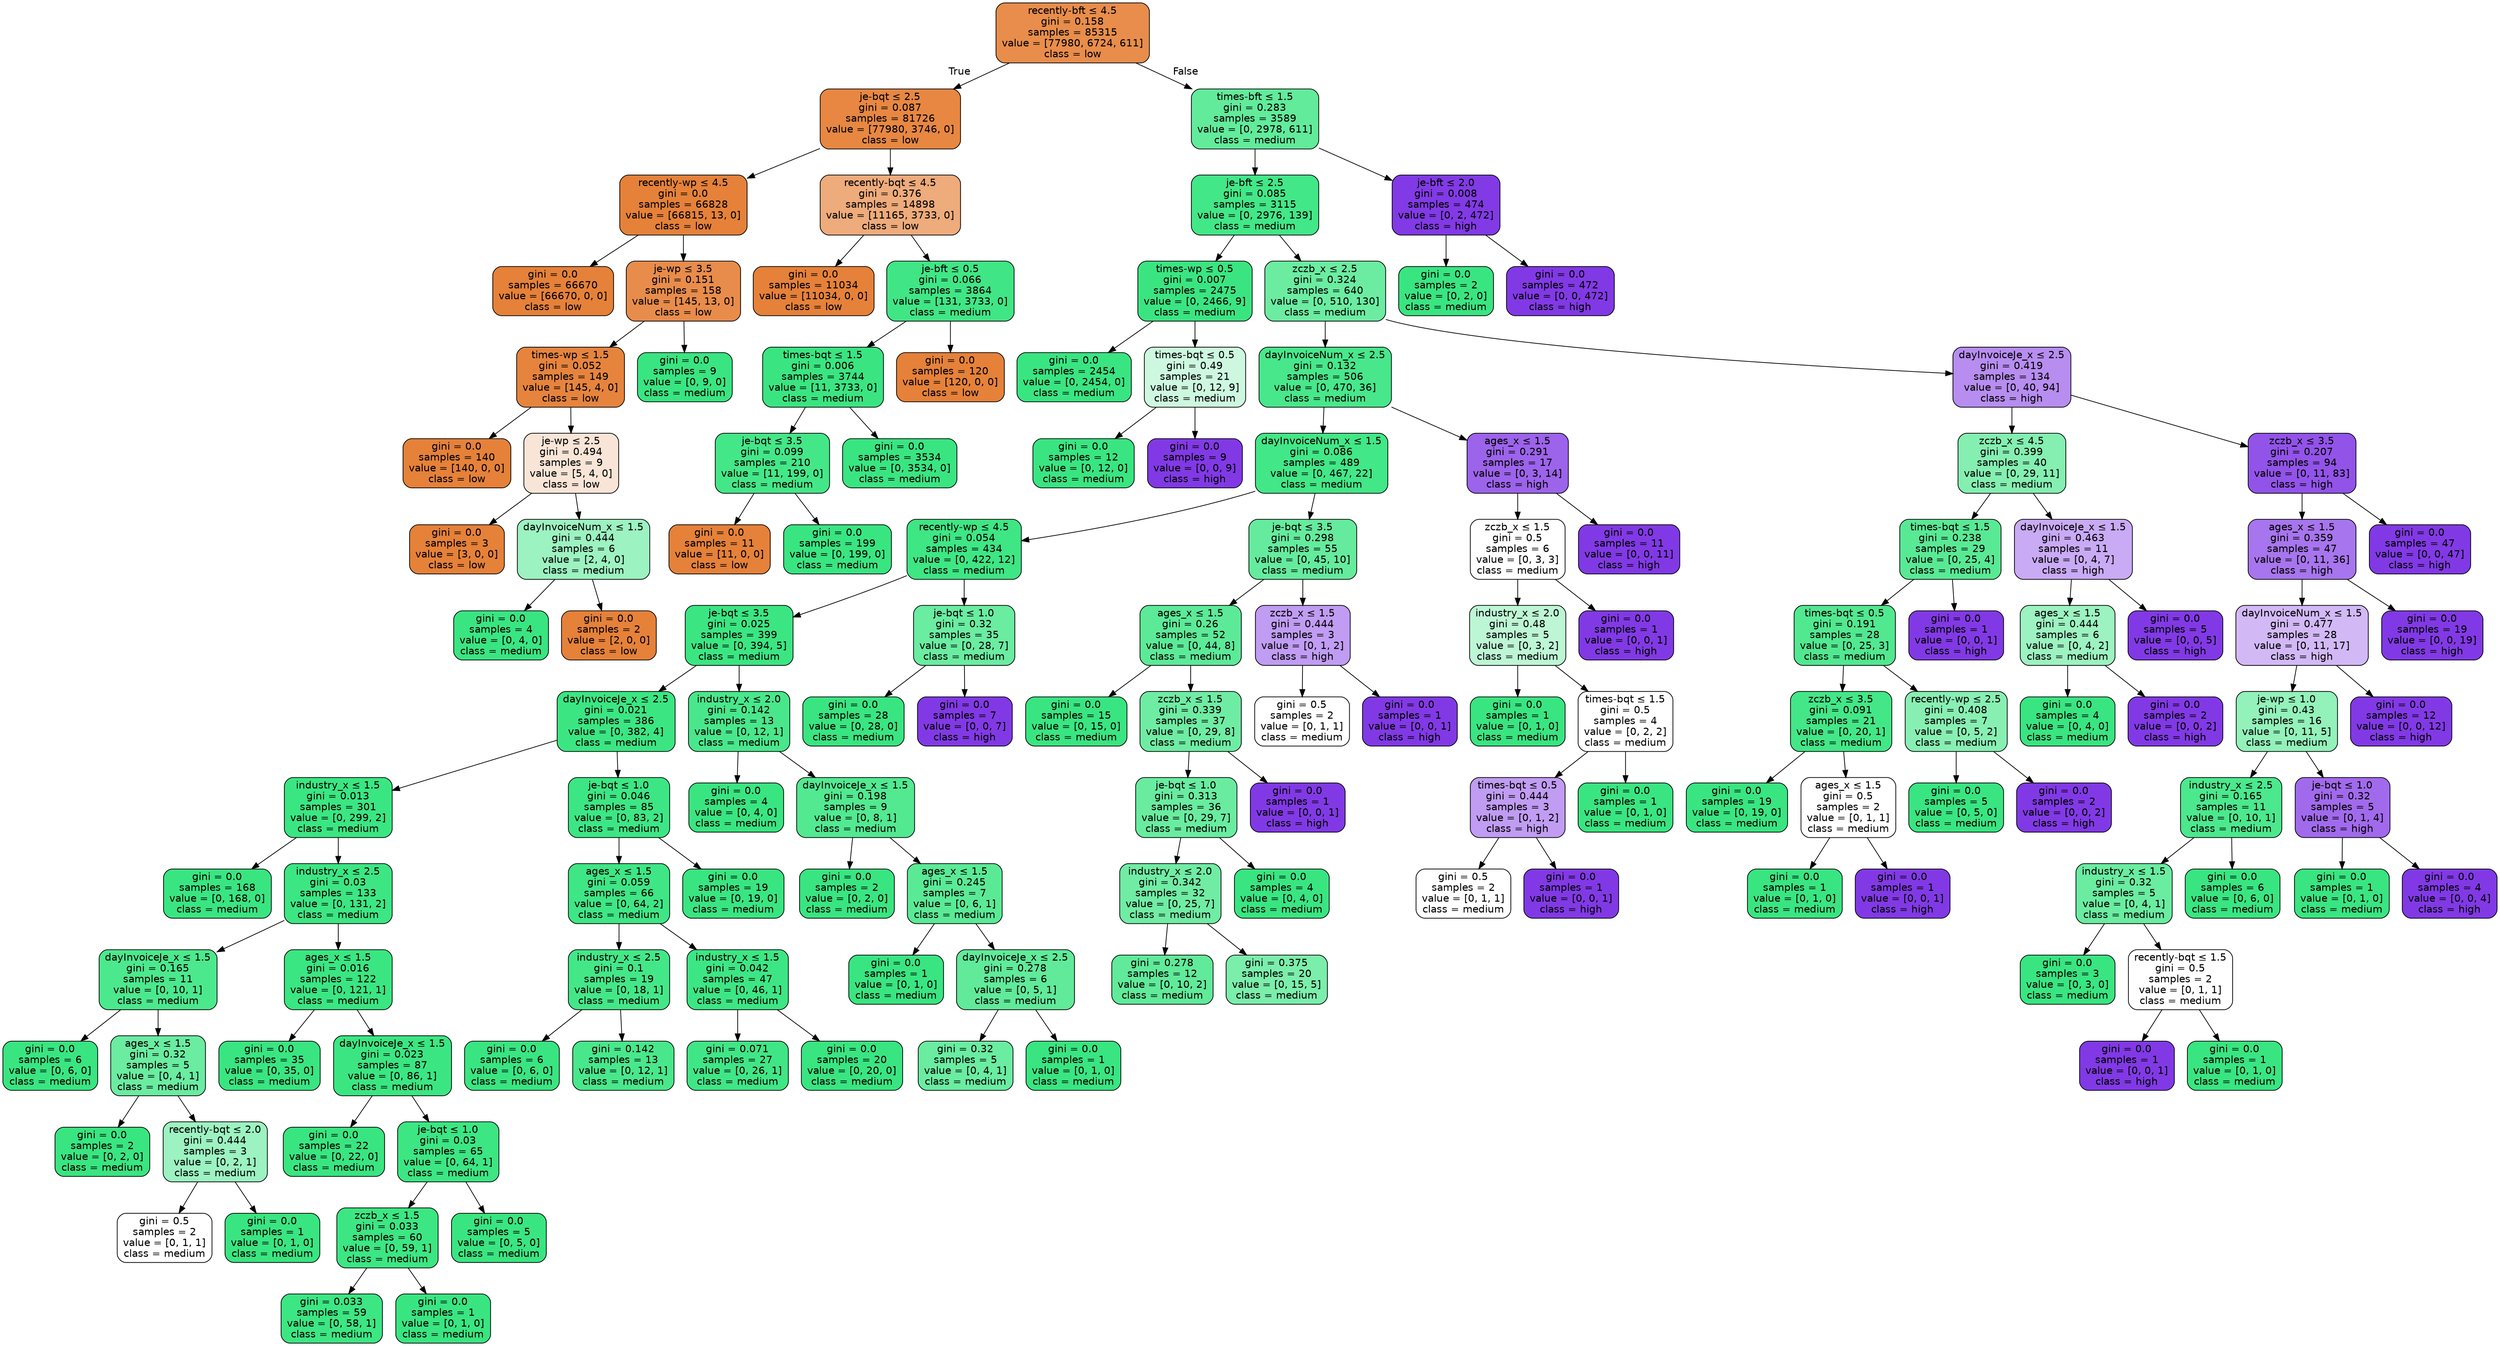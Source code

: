 digraph Tree {
node [shape=box, style="filled, rounded", color="black", fontname=helvetica] ;
edge [fontname=helvetica] ;
0 [label=<recently-bft &le; 4.5<br/>gini = 0.158<br/>samples = 85315<br/>value = [77980, 6724, 611]<br/>class = low>, fillcolor="#e58139e7"] ;
1 [label=<je-bqt &le; 2.5<br/>gini = 0.087<br/>samples = 81726<br/>value = [77980, 3746, 0]<br/>class = low>, fillcolor="#e58139f3"] ;
0 -> 1 [labeldistance=2.5, labelangle=45, headlabel="True"] ;
2 [label=<recently-wp &le; 4.5<br/>gini = 0.0<br/>samples = 66828<br/>value = [66815, 13, 0]<br/>class = low>, fillcolor="#e58139ff"] ;
1 -> 2 ;
3 [label=<gini = 0.0<br/>samples = 66670<br/>value = [66670, 0, 0]<br/>class = low>, fillcolor="#e58139ff"] ;
2 -> 3 ;
4 [label=<je-wp &le; 3.5<br/>gini = 0.151<br/>samples = 158<br/>value = [145, 13, 0]<br/>class = low>, fillcolor="#e58139e8"] ;
2 -> 4 ;
5 [label=<times-wp &le; 1.5<br/>gini = 0.052<br/>samples = 149<br/>value = [145, 4, 0]<br/>class = low>, fillcolor="#e58139f8"] ;
4 -> 5 ;
6 [label=<gini = 0.0<br/>samples = 140<br/>value = [140, 0, 0]<br/>class = low>, fillcolor="#e58139ff"] ;
5 -> 6 ;
7 [label=<je-wp &le; 2.5<br/>gini = 0.494<br/>samples = 9<br/>value = [5, 4, 0]<br/>class = low>, fillcolor="#e5813933"] ;
5 -> 7 ;
8 [label=<gini = 0.0<br/>samples = 3<br/>value = [3, 0, 0]<br/>class = low>, fillcolor="#e58139ff"] ;
7 -> 8 ;
9 [label=<dayInvoiceNum_x &le; 1.5<br/>gini = 0.444<br/>samples = 6<br/>value = [2, 4, 0]<br/>class = medium>, fillcolor="#39e5817f"] ;
7 -> 9 ;
10 [label=<gini = 0.0<br/>samples = 4<br/>value = [0, 4, 0]<br/>class = medium>, fillcolor="#39e581ff"] ;
9 -> 10 ;
11 [label=<gini = 0.0<br/>samples = 2<br/>value = [2, 0, 0]<br/>class = low>, fillcolor="#e58139ff"] ;
9 -> 11 ;
12 [label=<gini = 0.0<br/>samples = 9<br/>value = [0, 9, 0]<br/>class = medium>, fillcolor="#39e581ff"] ;
4 -> 12 ;
13 [label=<recently-bqt &le; 4.5<br/>gini = 0.376<br/>samples = 14898<br/>value = [11165, 3733, 0]<br/>class = low>, fillcolor="#e58139aa"] ;
1 -> 13 ;
14 [label=<gini = 0.0<br/>samples = 11034<br/>value = [11034, 0, 0]<br/>class = low>, fillcolor="#e58139ff"] ;
13 -> 14 ;
15 [label=<je-bft &le; 0.5<br/>gini = 0.066<br/>samples = 3864<br/>value = [131, 3733, 0]<br/>class = medium>, fillcolor="#39e581f6"] ;
13 -> 15 ;
16 [label=<times-bqt &le; 1.5<br/>gini = 0.006<br/>samples = 3744<br/>value = [11, 3733, 0]<br/>class = medium>, fillcolor="#39e581fe"] ;
15 -> 16 ;
17 [label=<je-bqt &le; 3.5<br/>gini = 0.099<br/>samples = 210<br/>value = [11, 199, 0]<br/>class = medium>, fillcolor="#39e581f1"] ;
16 -> 17 ;
18 [label=<gini = 0.0<br/>samples = 11<br/>value = [11, 0, 0]<br/>class = low>, fillcolor="#e58139ff"] ;
17 -> 18 ;
19 [label=<gini = 0.0<br/>samples = 199<br/>value = [0, 199, 0]<br/>class = medium>, fillcolor="#39e581ff"] ;
17 -> 19 ;
20 [label=<gini = 0.0<br/>samples = 3534<br/>value = [0, 3534, 0]<br/>class = medium>, fillcolor="#39e581ff"] ;
16 -> 20 ;
21 [label=<gini = 0.0<br/>samples = 120<br/>value = [120, 0, 0]<br/>class = low>, fillcolor="#e58139ff"] ;
15 -> 21 ;
22 [label=<times-bft &le; 1.5<br/>gini = 0.283<br/>samples = 3589<br/>value = [0, 2978, 611]<br/>class = medium>, fillcolor="#39e581cb"] ;
0 -> 22 [labeldistance=2.5, labelangle=-45, headlabel="False"] ;
23 [label=<je-bft &le; 2.5<br/>gini = 0.085<br/>samples = 3115<br/>value = [0, 2976, 139]<br/>class = medium>, fillcolor="#39e581f3"] ;
22 -> 23 ;
24 [label=<times-wp &le; 0.5<br/>gini = 0.007<br/>samples = 2475<br/>value = [0, 2466, 9]<br/>class = medium>, fillcolor="#39e581fe"] ;
23 -> 24 ;
25 [label=<gini = 0.0<br/>samples = 2454<br/>value = [0, 2454, 0]<br/>class = medium>, fillcolor="#39e581ff"] ;
24 -> 25 ;
26 [label=<times-bqt &le; 0.5<br/>gini = 0.49<br/>samples = 21<br/>value = [0, 12, 9]<br/>class = medium>, fillcolor="#39e58140"] ;
24 -> 26 ;
27 [label=<gini = 0.0<br/>samples = 12<br/>value = [0, 12, 0]<br/>class = medium>, fillcolor="#39e581ff"] ;
26 -> 27 ;
28 [label=<gini = 0.0<br/>samples = 9<br/>value = [0, 0, 9]<br/>class = high>, fillcolor="#8139e5ff"] ;
26 -> 28 ;
29 [label=<zczb_x &le; 2.5<br/>gini = 0.324<br/>samples = 640<br/>value = [0, 510, 130]<br/>class = medium>, fillcolor="#39e581be"] ;
23 -> 29 ;
30 [label=<dayInvoiceNum_x &le; 2.5<br/>gini = 0.132<br/>samples = 506<br/>value = [0, 470, 36]<br/>class = medium>, fillcolor="#39e581eb"] ;
29 -> 30 ;
31 [label=<dayInvoiceNum_x &le; 1.5<br/>gini = 0.086<br/>samples = 489<br/>value = [0, 467, 22]<br/>class = medium>, fillcolor="#39e581f3"] ;
30 -> 31 ;
32 [label=<recently-wp &le; 4.5<br/>gini = 0.054<br/>samples = 434<br/>value = [0, 422, 12]<br/>class = medium>, fillcolor="#39e581f8"] ;
31 -> 32 ;
33 [label=<je-bqt &le; 3.5<br/>gini = 0.025<br/>samples = 399<br/>value = [0, 394, 5]<br/>class = medium>, fillcolor="#39e581fc"] ;
32 -> 33 ;
34 [label=<dayInvoiceJe_x &le; 2.5<br/>gini = 0.021<br/>samples = 386<br/>value = [0, 382, 4]<br/>class = medium>, fillcolor="#39e581fc"] ;
33 -> 34 ;
35 [label=<industry_x &le; 1.5<br/>gini = 0.013<br/>samples = 301<br/>value = [0, 299, 2]<br/>class = medium>, fillcolor="#39e581fd"] ;
34 -> 35 ;
36 [label=<gini = 0.0<br/>samples = 168<br/>value = [0, 168, 0]<br/>class = medium>, fillcolor="#39e581ff"] ;
35 -> 36 ;
37 [label=<industry_x &le; 2.5<br/>gini = 0.03<br/>samples = 133<br/>value = [0, 131, 2]<br/>class = medium>, fillcolor="#39e581fb"] ;
35 -> 37 ;
38 [label=<dayInvoiceJe_x &le; 1.5<br/>gini = 0.165<br/>samples = 11<br/>value = [0, 10, 1]<br/>class = medium>, fillcolor="#39e581e6"] ;
37 -> 38 ;
39 [label=<gini = 0.0<br/>samples = 6<br/>value = [0, 6, 0]<br/>class = medium>, fillcolor="#39e581ff"] ;
38 -> 39 ;
40 [label=<ages_x &le; 1.5<br/>gini = 0.32<br/>samples = 5<br/>value = [0, 4, 1]<br/>class = medium>, fillcolor="#39e581bf"] ;
38 -> 40 ;
41 [label=<gini = 0.0<br/>samples = 2<br/>value = [0, 2, 0]<br/>class = medium>, fillcolor="#39e581ff"] ;
40 -> 41 ;
42 [label=<recently-bqt &le; 2.0<br/>gini = 0.444<br/>samples = 3<br/>value = [0, 2, 1]<br/>class = medium>, fillcolor="#39e5817f"] ;
40 -> 42 ;
43 [label=<gini = 0.5<br/>samples = 2<br/>value = [0, 1, 1]<br/>class = medium>, fillcolor="#39e58100"] ;
42 -> 43 ;
44 [label=<gini = 0.0<br/>samples = 1<br/>value = [0, 1, 0]<br/>class = medium>, fillcolor="#39e581ff"] ;
42 -> 44 ;
45 [label=<ages_x &le; 1.5<br/>gini = 0.016<br/>samples = 122<br/>value = [0, 121, 1]<br/>class = medium>, fillcolor="#39e581fd"] ;
37 -> 45 ;
46 [label=<gini = 0.0<br/>samples = 35<br/>value = [0, 35, 0]<br/>class = medium>, fillcolor="#39e581ff"] ;
45 -> 46 ;
47 [label=<dayInvoiceJe_x &le; 1.5<br/>gini = 0.023<br/>samples = 87<br/>value = [0, 86, 1]<br/>class = medium>, fillcolor="#39e581fc"] ;
45 -> 47 ;
48 [label=<gini = 0.0<br/>samples = 22<br/>value = [0, 22, 0]<br/>class = medium>, fillcolor="#39e581ff"] ;
47 -> 48 ;
49 [label=<je-bqt &le; 1.0<br/>gini = 0.03<br/>samples = 65<br/>value = [0, 64, 1]<br/>class = medium>, fillcolor="#39e581fb"] ;
47 -> 49 ;
50 [label=<zczb_x &le; 1.5<br/>gini = 0.033<br/>samples = 60<br/>value = [0, 59, 1]<br/>class = medium>, fillcolor="#39e581fb"] ;
49 -> 50 ;
51 [label=<gini = 0.033<br/>samples = 59<br/>value = [0, 58, 1]<br/>class = medium>, fillcolor="#39e581fb"] ;
50 -> 51 ;
52 [label=<gini = 0.0<br/>samples = 1<br/>value = [0, 1, 0]<br/>class = medium>, fillcolor="#39e581ff"] ;
50 -> 52 ;
53 [label=<gini = 0.0<br/>samples = 5<br/>value = [0, 5, 0]<br/>class = medium>, fillcolor="#39e581ff"] ;
49 -> 53 ;
54 [label=<je-bqt &le; 1.0<br/>gini = 0.046<br/>samples = 85<br/>value = [0, 83, 2]<br/>class = medium>, fillcolor="#39e581f9"] ;
34 -> 54 ;
55 [label=<ages_x &le; 1.5<br/>gini = 0.059<br/>samples = 66<br/>value = [0, 64, 2]<br/>class = medium>, fillcolor="#39e581f7"] ;
54 -> 55 ;
56 [label=<industry_x &le; 2.5<br/>gini = 0.1<br/>samples = 19<br/>value = [0, 18, 1]<br/>class = medium>, fillcolor="#39e581f1"] ;
55 -> 56 ;
57 [label=<gini = 0.0<br/>samples = 6<br/>value = [0, 6, 0]<br/>class = medium>, fillcolor="#39e581ff"] ;
56 -> 57 ;
58 [label=<gini = 0.142<br/>samples = 13<br/>value = [0, 12, 1]<br/>class = medium>, fillcolor="#39e581ea"] ;
56 -> 58 ;
59 [label=<industry_x &le; 1.5<br/>gini = 0.042<br/>samples = 47<br/>value = [0, 46, 1]<br/>class = medium>, fillcolor="#39e581f9"] ;
55 -> 59 ;
60 [label=<gini = 0.071<br/>samples = 27<br/>value = [0, 26, 1]<br/>class = medium>, fillcolor="#39e581f5"] ;
59 -> 60 ;
61 [label=<gini = 0.0<br/>samples = 20<br/>value = [0, 20, 0]<br/>class = medium>, fillcolor="#39e581ff"] ;
59 -> 61 ;
62 [label=<gini = 0.0<br/>samples = 19<br/>value = [0, 19, 0]<br/>class = medium>, fillcolor="#39e581ff"] ;
54 -> 62 ;
63 [label=<industry_x &le; 2.0<br/>gini = 0.142<br/>samples = 13<br/>value = [0, 12, 1]<br/>class = medium>, fillcolor="#39e581ea"] ;
33 -> 63 ;
64 [label=<gini = 0.0<br/>samples = 4<br/>value = [0, 4, 0]<br/>class = medium>, fillcolor="#39e581ff"] ;
63 -> 64 ;
65 [label=<dayInvoiceJe_x &le; 1.5<br/>gini = 0.198<br/>samples = 9<br/>value = [0, 8, 1]<br/>class = medium>, fillcolor="#39e581df"] ;
63 -> 65 ;
66 [label=<gini = 0.0<br/>samples = 2<br/>value = [0, 2, 0]<br/>class = medium>, fillcolor="#39e581ff"] ;
65 -> 66 ;
67 [label=<ages_x &le; 1.5<br/>gini = 0.245<br/>samples = 7<br/>value = [0, 6, 1]<br/>class = medium>, fillcolor="#39e581d4"] ;
65 -> 67 ;
68 [label=<gini = 0.0<br/>samples = 1<br/>value = [0, 1, 0]<br/>class = medium>, fillcolor="#39e581ff"] ;
67 -> 68 ;
69 [label=<dayInvoiceJe_x &le; 2.5<br/>gini = 0.278<br/>samples = 6<br/>value = [0, 5, 1]<br/>class = medium>, fillcolor="#39e581cc"] ;
67 -> 69 ;
70 [label=<gini = 0.32<br/>samples = 5<br/>value = [0, 4, 1]<br/>class = medium>, fillcolor="#39e581bf"] ;
69 -> 70 ;
71 [label=<gini = 0.0<br/>samples = 1<br/>value = [0, 1, 0]<br/>class = medium>, fillcolor="#39e581ff"] ;
69 -> 71 ;
72 [label=<je-bqt &le; 1.0<br/>gini = 0.32<br/>samples = 35<br/>value = [0, 28, 7]<br/>class = medium>, fillcolor="#39e581bf"] ;
32 -> 72 ;
73 [label=<gini = 0.0<br/>samples = 28<br/>value = [0, 28, 0]<br/>class = medium>, fillcolor="#39e581ff"] ;
72 -> 73 ;
74 [label=<gini = 0.0<br/>samples = 7<br/>value = [0, 0, 7]<br/>class = high>, fillcolor="#8139e5ff"] ;
72 -> 74 ;
75 [label=<je-bqt &le; 3.5<br/>gini = 0.298<br/>samples = 55<br/>value = [0, 45, 10]<br/>class = medium>, fillcolor="#39e581c6"] ;
31 -> 75 ;
76 [label=<ages_x &le; 1.5<br/>gini = 0.26<br/>samples = 52<br/>value = [0, 44, 8]<br/>class = medium>, fillcolor="#39e581d1"] ;
75 -> 76 ;
77 [label=<gini = 0.0<br/>samples = 15<br/>value = [0, 15, 0]<br/>class = medium>, fillcolor="#39e581ff"] ;
76 -> 77 ;
78 [label=<zczb_x &le; 1.5<br/>gini = 0.339<br/>samples = 37<br/>value = [0, 29, 8]<br/>class = medium>, fillcolor="#39e581b9"] ;
76 -> 78 ;
79 [label=<je-bqt &le; 1.0<br/>gini = 0.313<br/>samples = 36<br/>value = [0, 29, 7]<br/>class = medium>, fillcolor="#39e581c1"] ;
78 -> 79 ;
80 [label=<industry_x &le; 2.0<br/>gini = 0.342<br/>samples = 32<br/>value = [0, 25, 7]<br/>class = medium>, fillcolor="#39e581b8"] ;
79 -> 80 ;
81 [label=<gini = 0.278<br/>samples = 12<br/>value = [0, 10, 2]<br/>class = medium>, fillcolor="#39e581cc"] ;
80 -> 81 ;
82 [label=<gini = 0.375<br/>samples = 20<br/>value = [0, 15, 5]<br/>class = medium>, fillcolor="#39e581aa"] ;
80 -> 82 ;
83 [label=<gini = 0.0<br/>samples = 4<br/>value = [0, 4, 0]<br/>class = medium>, fillcolor="#39e581ff"] ;
79 -> 83 ;
84 [label=<gini = 0.0<br/>samples = 1<br/>value = [0, 0, 1]<br/>class = high>, fillcolor="#8139e5ff"] ;
78 -> 84 ;
85 [label=<zczb_x &le; 1.5<br/>gini = 0.444<br/>samples = 3<br/>value = [0, 1, 2]<br/>class = high>, fillcolor="#8139e57f"] ;
75 -> 85 ;
86 [label=<gini = 0.5<br/>samples = 2<br/>value = [0, 1, 1]<br/>class = medium>, fillcolor="#39e58100"] ;
85 -> 86 ;
87 [label=<gini = 0.0<br/>samples = 1<br/>value = [0, 0, 1]<br/>class = high>, fillcolor="#8139e5ff"] ;
85 -> 87 ;
88 [label=<ages_x &le; 1.5<br/>gini = 0.291<br/>samples = 17<br/>value = [0, 3, 14]<br/>class = high>, fillcolor="#8139e5c8"] ;
30 -> 88 ;
89 [label=<zczb_x &le; 1.5<br/>gini = 0.5<br/>samples = 6<br/>value = [0, 3, 3]<br/>class = medium>, fillcolor="#39e58100"] ;
88 -> 89 ;
90 [label=<industry_x &le; 2.0<br/>gini = 0.48<br/>samples = 5<br/>value = [0, 3, 2]<br/>class = medium>, fillcolor="#39e58155"] ;
89 -> 90 ;
91 [label=<gini = 0.0<br/>samples = 1<br/>value = [0, 1, 0]<br/>class = medium>, fillcolor="#39e581ff"] ;
90 -> 91 ;
92 [label=<times-bqt &le; 1.5<br/>gini = 0.5<br/>samples = 4<br/>value = [0, 2, 2]<br/>class = medium>, fillcolor="#39e58100"] ;
90 -> 92 ;
93 [label=<times-bqt &le; 0.5<br/>gini = 0.444<br/>samples = 3<br/>value = [0, 1, 2]<br/>class = high>, fillcolor="#8139e57f"] ;
92 -> 93 ;
94 [label=<gini = 0.5<br/>samples = 2<br/>value = [0, 1, 1]<br/>class = medium>, fillcolor="#39e58100"] ;
93 -> 94 ;
95 [label=<gini = 0.0<br/>samples = 1<br/>value = [0, 0, 1]<br/>class = high>, fillcolor="#8139e5ff"] ;
93 -> 95 ;
96 [label=<gini = 0.0<br/>samples = 1<br/>value = [0, 1, 0]<br/>class = medium>, fillcolor="#39e581ff"] ;
92 -> 96 ;
97 [label=<gini = 0.0<br/>samples = 1<br/>value = [0, 0, 1]<br/>class = high>, fillcolor="#8139e5ff"] ;
89 -> 97 ;
98 [label=<gini = 0.0<br/>samples = 11<br/>value = [0, 0, 11]<br/>class = high>, fillcolor="#8139e5ff"] ;
88 -> 98 ;
99 [label=<dayInvoiceJe_x &le; 2.5<br/>gini = 0.419<br/>samples = 134<br/>value = [0, 40, 94]<br/>class = high>, fillcolor="#8139e592"] ;
29 -> 99 ;
100 [label=<zczb_x &le; 4.5<br/>gini = 0.399<br/>samples = 40<br/>value = [0, 29, 11]<br/>class = medium>, fillcolor="#39e5819e"] ;
99 -> 100 ;
101 [label=<times-bqt &le; 1.5<br/>gini = 0.238<br/>samples = 29<br/>value = [0, 25, 4]<br/>class = medium>, fillcolor="#39e581d6"] ;
100 -> 101 ;
102 [label=<times-bqt &le; 0.5<br/>gini = 0.191<br/>samples = 28<br/>value = [0, 25, 3]<br/>class = medium>, fillcolor="#39e581e0"] ;
101 -> 102 ;
103 [label=<zczb_x &le; 3.5<br/>gini = 0.091<br/>samples = 21<br/>value = [0, 20, 1]<br/>class = medium>, fillcolor="#39e581f2"] ;
102 -> 103 ;
104 [label=<gini = 0.0<br/>samples = 19<br/>value = [0, 19, 0]<br/>class = medium>, fillcolor="#39e581ff"] ;
103 -> 104 ;
105 [label=<ages_x &le; 1.5<br/>gini = 0.5<br/>samples = 2<br/>value = [0, 1, 1]<br/>class = medium>, fillcolor="#39e58100"] ;
103 -> 105 ;
106 [label=<gini = 0.0<br/>samples = 1<br/>value = [0, 1, 0]<br/>class = medium>, fillcolor="#39e581ff"] ;
105 -> 106 ;
107 [label=<gini = 0.0<br/>samples = 1<br/>value = [0, 0, 1]<br/>class = high>, fillcolor="#8139e5ff"] ;
105 -> 107 ;
108 [label=<recently-wp &le; 2.5<br/>gini = 0.408<br/>samples = 7<br/>value = [0, 5, 2]<br/>class = medium>, fillcolor="#39e58199"] ;
102 -> 108 ;
109 [label=<gini = 0.0<br/>samples = 5<br/>value = [0, 5, 0]<br/>class = medium>, fillcolor="#39e581ff"] ;
108 -> 109 ;
110 [label=<gini = 0.0<br/>samples = 2<br/>value = [0, 0, 2]<br/>class = high>, fillcolor="#8139e5ff"] ;
108 -> 110 ;
111 [label=<gini = 0.0<br/>samples = 1<br/>value = [0, 0, 1]<br/>class = high>, fillcolor="#8139e5ff"] ;
101 -> 111 ;
112 [label=<dayInvoiceJe_x &le; 1.5<br/>gini = 0.463<br/>samples = 11<br/>value = [0, 4, 7]<br/>class = high>, fillcolor="#8139e56d"] ;
100 -> 112 ;
113 [label=<ages_x &le; 1.5<br/>gini = 0.444<br/>samples = 6<br/>value = [0, 4, 2]<br/>class = medium>, fillcolor="#39e5817f"] ;
112 -> 113 ;
114 [label=<gini = 0.0<br/>samples = 4<br/>value = [0, 4, 0]<br/>class = medium>, fillcolor="#39e581ff"] ;
113 -> 114 ;
115 [label=<gini = 0.0<br/>samples = 2<br/>value = [0, 0, 2]<br/>class = high>, fillcolor="#8139e5ff"] ;
113 -> 115 ;
116 [label=<gini = 0.0<br/>samples = 5<br/>value = [0, 0, 5]<br/>class = high>, fillcolor="#8139e5ff"] ;
112 -> 116 ;
117 [label=<zczb_x &le; 3.5<br/>gini = 0.207<br/>samples = 94<br/>value = [0, 11, 83]<br/>class = high>, fillcolor="#8139e5dd"] ;
99 -> 117 ;
118 [label=<ages_x &le; 1.5<br/>gini = 0.359<br/>samples = 47<br/>value = [0, 11, 36]<br/>class = high>, fillcolor="#8139e5b1"] ;
117 -> 118 ;
119 [label=<dayInvoiceNum_x &le; 1.5<br/>gini = 0.477<br/>samples = 28<br/>value = [0, 11, 17]<br/>class = high>, fillcolor="#8139e55a"] ;
118 -> 119 ;
120 [label=<je-wp &le; 1.0<br/>gini = 0.43<br/>samples = 16<br/>value = [0, 11, 5]<br/>class = medium>, fillcolor="#39e5818b"] ;
119 -> 120 ;
121 [label=<industry_x &le; 2.5<br/>gini = 0.165<br/>samples = 11<br/>value = [0, 10, 1]<br/>class = medium>, fillcolor="#39e581e6"] ;
120 -> 121 ;
122 [label=<industry_x &le; 1.5<br/>gini = 0.32<br/>samples = 5<br/>value = [0, 4, 1]<br/>class = medium>, fillcolor="#39e581bf"] ;
121 -> 122 ;
123 [label=<gini = 0.0<br/>samples = 3<br/>value = [0, 3, 0]<br/>class = medium>, fillcolor="#39e581ff"] ;
122 -> 123 ;
124 [label=<recently-bqt &le; 1.5<br/>gini = 0.5<br/>samples = 2<br/>value = [0, 1, 1]<br/>class = medium>, fillcolor="#39e58100"] ;
122 -> 124 ;
125 [label=<gini = 0.0<br/>samples = 1<br/>value = [0, 0, 1]<br/>class = high>, fillcolor="#8139e5ff"] ;
124 -> 125 ;
126 [label=<gini = 0.0<br/>samples = 1<br/>value = [0, 1, 0]<br/>class = medium>, fillcolor="#39e581ff"] ;
124 -> 126 ;
127 [label=<gini = 0.0<br/>samples = 6<br/>value = [0, 6, 0]<br/>class = medium>, fillcolor="#39e581ff"] ;
121 -> 127 ;
128 [label=<je-bqt &le; 1.0<br/>gini = 0.32<br/>samples = 5<br/>value = [0, 1, 4]<br/>class = high>, fillcolor="#8139e5bf"] ;
120 -> 128 ;
129 [label=<gini = 0.0<br/>samples = 1<br/>value = [0, 1, 0]<br/>class = medium>, fillcolor="#39e581ff"] ;
128 -> 129 ;
130 [label=<gini = 0.0<br/>samples = 4<br/>value = [0, 0, 4]<br/>class = high>, fillcolor="#8139e5ff"] ;
128 -> 130 ;
131 [label=<gini = 0.0<br/>samples = 12<br/>value = [0, 0, 12]<br/>class = high>, fillcolor="#8139e5ff"] ;
119 -> 131 ;
132 [label=<gini = 0.0<br/>samples = 19<br/>value = [0, 0, 19]<br/>class = high>, fillcolor="#8139e5ff"] ;
118 -> 132 ;
133 [label=<gini = 0.0<br/>samples = 47<br/>value = [0, 0, 47]<br/>class = high>, fillcolor="#8139e5ff"] ;
117 -> 133 ;
134 [label=<je-bft &le; 2.0<br/>gini = 0.008<br/>samples = 474<br/>value = [0, 2, 472]<br/>class = high>, fillcolor="#8139e5fe"] ;
22 -> 134 ;
135 [label=<gini = 0.0<br/>samples = 2<br/>value = [0, 2, 0]<br/>class = medium>, fillcolor="#39e581ff"] ;
134 -> 135 ;
136 [label=<gini = 0.0<br/>samples = 472<br/>value = [0, 0, 472]<br/>class = high>, fillcolor="#8139e5ff"] ;
134 -> 136 ;
}